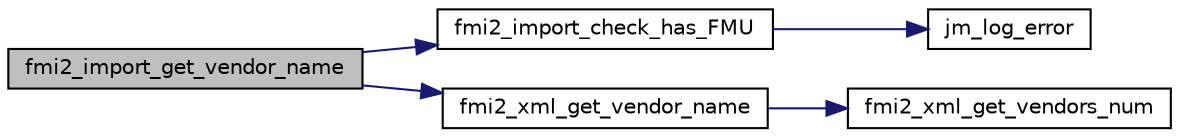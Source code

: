digraph "fmi2_import_get_vendor_name"
{
  edge [fontname="Helvetica",fontsize="10",labelfontname="Helvetica",labelfontsize="10"];
  node [fontname="Helvetica",fontsize="10",shape=record];
  rankdir="LR";
  Node244 [label="fmi2_import_get_vendor_name",height=0.2,width=0.4,color="black", fillcolor="grey75", style="filled", fontcolor="black"];
  Node244 -> Node245 [color="midnightblue",fontsize="10",style="solid",fontname="Helvetica"];
  Node245 [label="fmi2_import_check_has_FMU",height=0.2,width=0.4,color="black", fillcolor="white", style="filled",URL="$d3/df2/fmi2__import_8c.html#a8081f28cd4f12875a98a03a4172dafe4"];
  Node245 -> Node246 [color="midnightblue",fontsize="10",style="solid",fontname="Helvetica"];
  Node246 [label="jm_log_error",height=0.2,width=0.4,color="black", fillcolor="white", style="filled",URL="$d6/dac/group__jm__callbacks.html#gada5096ac90f8adc61a90b76597c4ae05",tooltip="Send a error message to the logger function. See jm_log() for details. "];
  Node244 -> Node247 [color="midnightblue",fontsize="10",style="solid",fontname="Helvetica"];
  Node247 [label="fmi2_xml_get_vendor_name",height=0.2,width=0.4,color="black", fillcolor="white", style="filled",URL="$de/d1e/group__fmi2__xml__gen.html#ga46511f5dcd15bc81ffc7681ab2909765",tooltip="Get the name of the vendor with that had annotations in the XML by index. "];
  Node247 -> Node248 [color="midnightblue",fontsize="10",style="solid",fontname="Helvetica"];
  Node248 [label="fmi2_xml_get_vendors_num",height=0.2,width=0.4,color="black", fillcolor="white", style="filled",URL="$de/d1e/group__fmi2__xml__gen.html#ga1a20f733c5ae318051ba7fe89aeeada9",tooltip="Get the number of vendors that had annotations in the XML. "];
}
